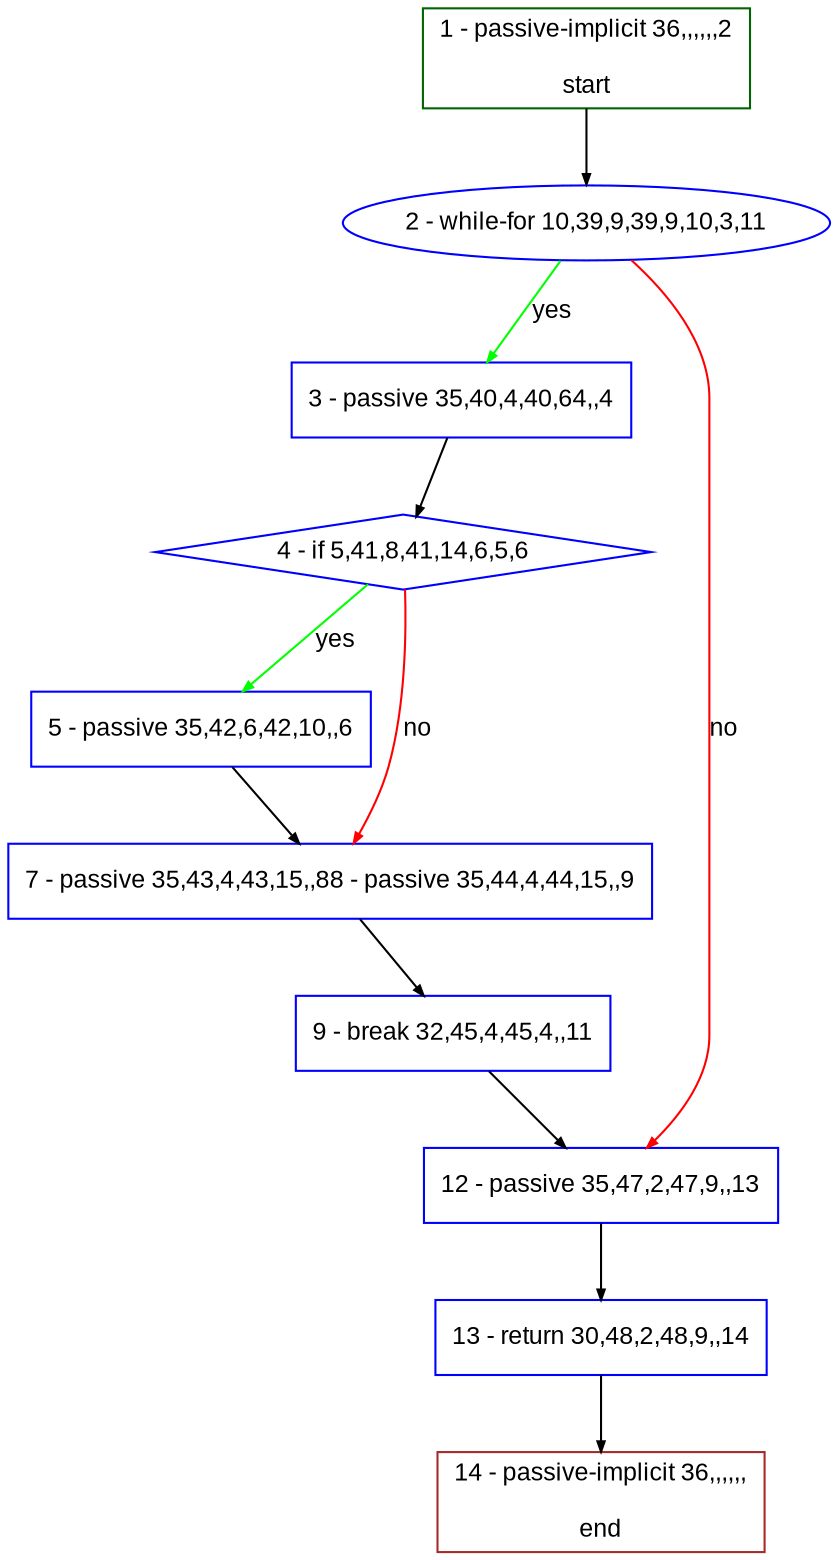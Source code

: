 digraph "" {
  graph [bgcolor="white", fillcolor="#FFFFCC", pack="true", packmode="clust", fontname="Arial", label="", fontsize="12", compound="true", style="rounded,filled"];
  node [node_initialized="no", fillcolor="white", fontname="Arial", label="", color="grey", fontsize="12", fixedsize="false", compound="true", shape="rectangle", style="filled"];
  edge [arrowtail="none", lhead="", fontcolor="black", fontname="Arial", label="", color="black", fontsize="12", arrowhead="normal", arrowsize="0.5", compound="true", ltail="", dir="forward"];
  __N1 [fillcolor="#ffffff", label="2 - while-for 10,39,9,39,9,10,3,11", color="#0000ff", shape="oval", style="filled"];
  __N2 [fillcolor="#ffffff", label="1 - passive-implicit 36,,,,,,2\n\nstart", color="#006400", shape="box", style="filled"];
  __N3 [fillcolor="#ffffff", label="3 - passive 35,40,4,40,64,,4", color="#0000ff", shape="box", style="filled"];
  __N4 [fillcolor="#ffffff", label="12 - passive 35,47,2,47,9,,13", color="#0000ff", shape="box", style="filled"];
  __N5 [fillcolor="#ffffff", label="4 - if 5,41,8,41,14,6,5,6", color="#0000ff", shape="diamond", style="filled"];
  __N6 [fillcolor="#ffffff", label="5 - passive 35,42,6,42,10,,6", color="#0000ff", shape="box", style="filled"];
  __N7 [fillcolor="#ffffff", label="7 - passive 35,43,4,43,15,,88 - passive 35,44,4,44,15,,9", color="#0000ff", shape="box", style="filled"];
  __N8 [fillcolor="#ffffff", label="9 - break 32,45,4,45,4,,11", color="#0000ff", shape="box", style="filled"];
  __N9 [fillcolor="#ffffff", label="13 - return 30,48,2,48,9,,14", color="#0000ff", shape="box", style="filled"];
  __N10 [fillcolor="#ffffff", label="14 - passive-implicit 36,,,,,,\n\nend", color="#a52a2a", shape="box", style="filled"];
  __N2 -> __N1 [arrowtail="none", color="#000000", label="", arrowhead="normal", dir="forward"];
  __N1 -> __N3 [arrowtail="none", color="#00ff00", label="yes", arrowhead="normal", dir="forward"];
  __N1 -> __N4 [arrowtail="none", color="#ff0000", label="no", arrowhead="normal", dir="forward"];
  __N3 -> __N5 [arrowtail="none", color="#000000", label="", arrowhead="normal", dir="forward"];
  __N5 -> __N6 [arrowtail="none", color="#00ff00", label="yes", arrowhead="normal", dir="forward"];
  __N5 -> __N7 [arrowtail="none", color="#ff0000", label="no", arrowhead="normal", dir="forward"];
  __N6 -> __N7 [arrowtail="none", color="#000000", label="", arrowhead="normal", dir="forward"];
  __N7 -> __N8 [arrowtail="none", color="#000000", label="", arrowhead="normal", dir="forward"];
  __N8 -> __N4 [arrowtail="none", color="#000000", label="", arrowhead="normal", dir="forward"];
  __N4 -> __N9 [arrowtail="none", color="#000000", label="", arrowhead="normal", dir="forward"];
  __N9 -> __N10 [arrowtail="none", color="#000000", label="", arrowhead="normal", dir="forward"];
}
